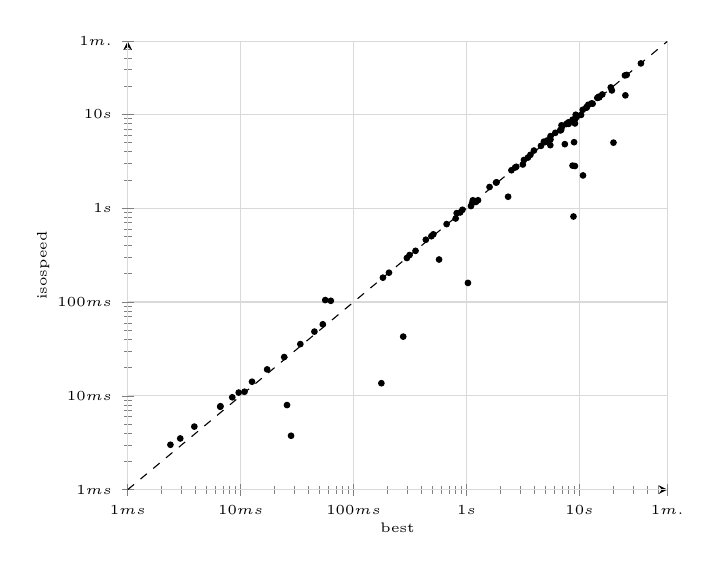 \begin{tikzpicture}
\begin{axis}[
	font = \tiny,
	axis lines = left,
	axis lines = left,
	grid = major,
	grid style = {draw=gray!30},
	xmode = log,
	ymode = log,
	ymin = 1,
	ymax = 60000,
	xmin = 1,
	xmax = 60000,
	xlabel = {best},
	ylabel = {isospeed},
	label shift = {-6pt},
	% log ticks with fixed point,
	xtick = {0.1, 1, 10, 100, 1000, 10000, 100000, 1000000, 10000000},
	ytick = {0.1, 1, 10, 100, 1000, 10000, 100000, 1000000, 10000000},
	xticklabels = \empty,
	yticklabels = \empty,
	extra x ticks = {0.1, 1, 10, 100, 1000, 10000, 60000, 600000, 1800000, 3600000},
	extra x tick labels = {$100 {\mu}s$, $1 ms$, $10 ms$, $100 ms$, $1 s$, $10 s$, $1 m.$, $10 m.$, $30 m.$, $1 h$},
	extra y ticks = {0.1, 1, 10, 100, 1000, 10000, 60000, 600000, 1800000, 3600000},
	extra y tick labels = {$100 {\mu}s$, $1 ms$, $10 ms$, $100 ms$, $1 s$, $10 s$, $1 m.$, $10 m.$, $30 m.$, $1 h$},
]
	\addplot [only marks, mark size=1pt] coordinates {
		(6852.430, 6778.405)
		(14376.804, 14980.023)
		(10691.389, 11185.241)
		(25503.047, 15942.529)
		(1599.351, 1682.061)
		(8028.598, 7920.676)
		(24.294, 25.899)
		(10330.612, 9866.509)
		(488.199, 502.916)
		(8959.259, 5051.944)
		(11960.407, 12648.463)
		(56.090, 104.861)
		(35006.077, 34936.071)
		(5185.400, 5267.146)
		(1029.520, 159.753)
		(27.963, 3.756)
		(1847.382, 1887.322)
		(8849.678, 815.476)
		(13088.334, 12991.006)
		(4940.268, 5054.515)
		(3680.608, 3707.312)
		(9243.094, 9129.758)
		(801.797, 776.339)
		(25266.357, 26023.250)
		(508.258, 526.894)
		(4840.968, 5120.640)
		(7644.854, 7895.462)
		(1825.057, 1875.172)
		(919.245, 961.209)
		(25.741, 7.977)
		(15927.582, 16294.026)
		(1210.633, 1165.695)
		(9270.444, 9904.939)
		(20007.622, 4995.070)
		(9111.708, 2814.978)
		(176.260, 13.630)
		(7971.255, 8180.973)
		(8684.677, 8768.379)
		(436.357, 461.260)
		(3497.990, 3460.780)
		(6745.294, 6762.104)
		(5542.877, 5862.494)
		(296.393, 294.273)
		(18942.462, 19382.137)
		(4562.093, 4616.893)
		(8686.928, 2842.289)
		(26173.790, 26347.242)
		(878.163, 900.658)
		(5538.878, 5405.913)
		(5519.698, 4697.686)
		(275.140, 42.792)
		(11589.606, 11799.813)
		(6932.827, 7642.890)
		(7993.947, 8200.323)
		(7054.019, 7500.515)
		(3223.538, 3263.681)
		(12.612, 14.150)
		(2692.744, 2713.378)
		(6110.547, 6359.648)
		(313.207, 316.683)
		(17.163, 19.126)
		(666.431, 676.674)
		(3.892, 4.701)
		(6882.794, 6905.014)
		(2.390, 3.012)
		(11537.348, 11965.962)
		(9466.373, 9430.920)
		(2757.876, 2763.172)
		(62.881, 103.011)
		(2497.131, 2536.724)
		(33.777, 35.609)
		(9118.117, 8895.970)
		(1121.506, 1135.272)
		(8.430, 9.650)
		(181.936, 181.733)
		(1094.707, 1053.718)
		(53.403, 57.910)
		(44.997, 48.375)
		(7420.981, 4813.087)
		(2.919, 3.515)
		(14960.447, 15171.925)
		(9.620, 10.832)
		(571.416, 283.763)
		(1264.297, 1215.397)
		(14810.110, 15419.682)
		(10.826, 11.062)
		(1137.317, 1214.141)
		(205.781, 205.364)
		(19364.489, 17992.378)
		(353.700, 351.195)
		(817.935, 885.363)
		(9121.674, 8005.041)
		(6.631, 7.757)
		(1187.304, 1187.403)
		(3955.964, 4113.760)
		(6.595, 7.652)
		(2334.885, 1325.142)
		(3151.591, 2921.862)
		(12808.519, 13097.669)
		(10750.775, 2235.524)
	};
	\addplot+ [mark=none, black, dashed, domain=1:60000] {x};
\end{axis}
\end{tikzpicture}
